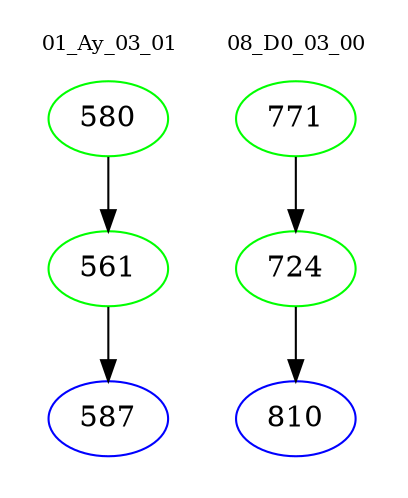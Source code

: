 digraph{
subgraph cluster_0 {
color = white
label = "01_Ay_03_01";
fontsize=10;
T0_580 [label="580", color="green"]
T0_580 -> T0_561 [color="black"]
T0_561 [label="561", color="green"]
T0_561 -> T0_587 [color="black"]
T0_587 [label="587", color="blue"]
}
subgraph cluster_1 {
color = white
label = "08_D0_03_00";
fontsize=10;
T1_771 [label="771", color="green"]
T1_771 -> T1_724 [color="black"]
T1_724 [label="724", color="green"]
T1_724 -> T1_810 [color="black"]
T1_810 [label="810", color="blue"]
}
}
